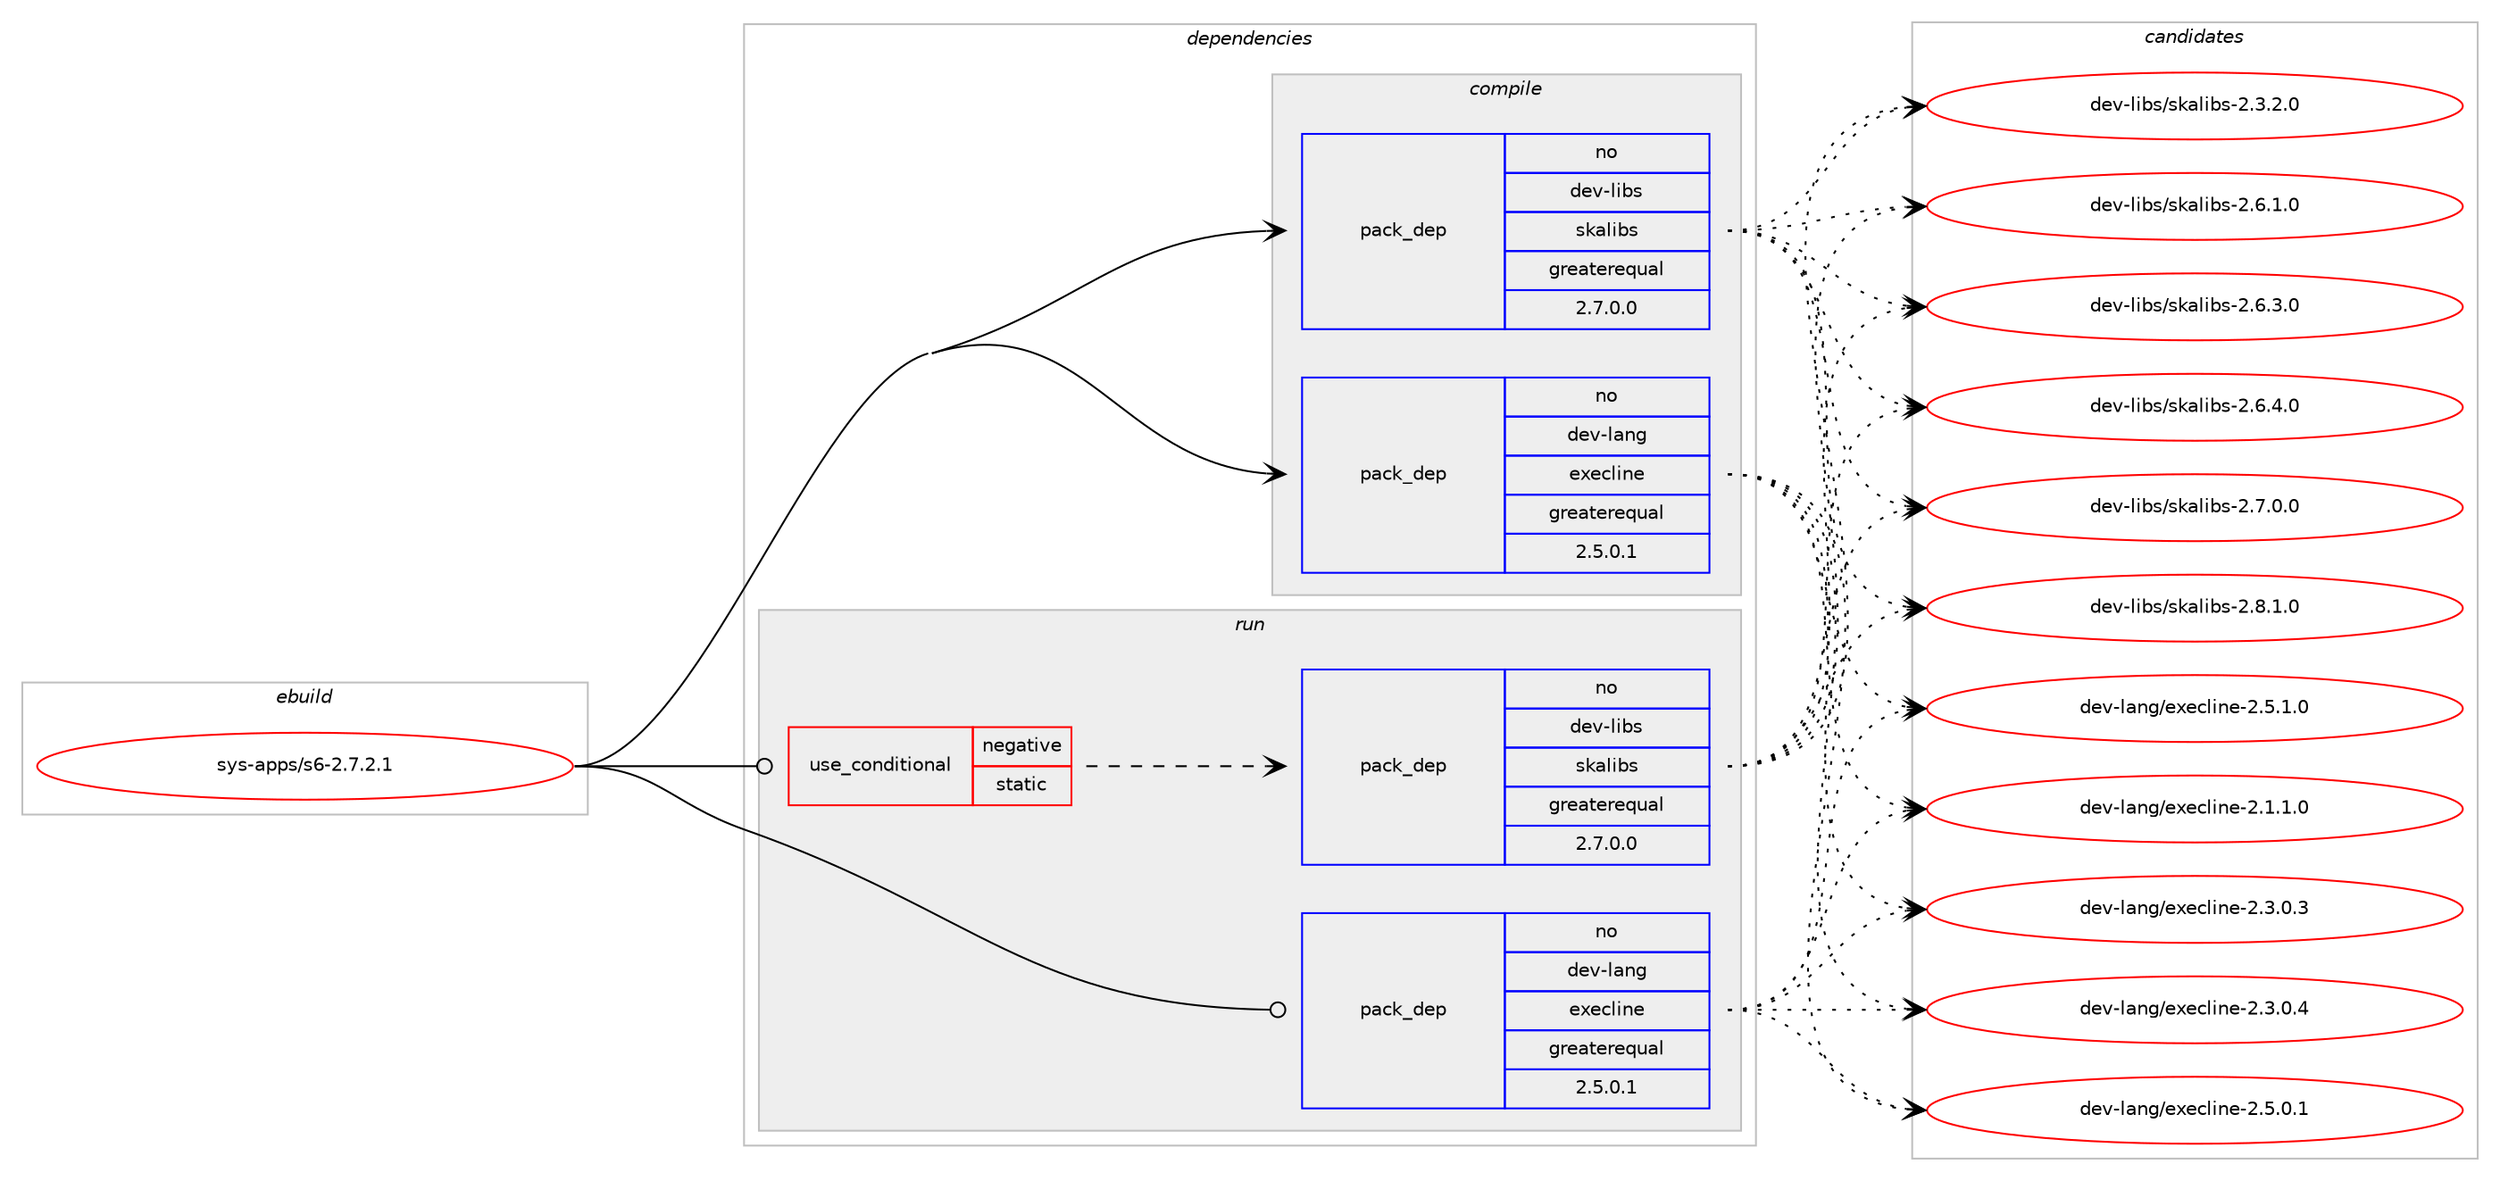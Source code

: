 digraph prolog {

# *************
# Graph options
# *************

newrank=true;
concentrate=true;
compound=true;
graph [rankdir=LR,fontname=Helvetica,fontsize=10,ranksep=1.5];#, ranksep=2.5, nodesep=0.2];
edge  [arrowhead=vee];
node  [fontname=Helvetica,fontsize=10];

# **********
# The ebuild
# **********

subgraph cluster_leftcol {
color=gray;
rank=same;
label=<<i>ebuild</i>>;
id [label="sys-apps/s6-2.7.2.1", color=red, width=4, href="../sys-apps/s6-2.7.2.1.svg"];
}

# ****************
# The dependencies
# ****************

subgraph cluster_midcol {
color=gray;
label=<<i>dependencies</i>>;
subgraph cluster_compile {
fillcolor="#eeeeee";
style=filled;
label=<<i>compile</i>>;
subgraph pack650931 {
dependency877783 [label=<<TABLE BORDER="0" CELLBORDER="1" CELLSPACING="0" CELLPADDING="4" WIDTH="220"><TR><TD ROWSPAN="6" CELLPADDING="30">pack_dep</TD></TR><TR><TD WIDTH="110">no</TD></TR><TR><TD>dev-lang</TD></TR><TR><TD>execline</TD></TR><TR><TD>greaterequal</TD></TR><TR><TD>2.5.0.1</TD></TR></TABLE>>, shape=none, color=blue];
}
id:e -> dependency877783:w [weight=20,style="solid",arrowhead="vee"];
subgraph pack650932 {
dependency877784 [label=<<TABLE BORDER="0" CELLBORDER="1" CELLSPACING="0" CELLPADDING="4" WIDTH="220"><TR><TD ROWSPAN="6" CELLPADDING="30">pack_dep</TD></TR><TR><TD WIDTH="110">no</TD></TR><TR><TD>dev-libs</TD></TR><TR><TD>skalibs</TD></TR><TR><TD>greaterequal</TD></TR><TR><TD>2.7.0.0</TD></TR></TABLE>>, shape=none, color=blue];
}
id:e -> dependency877784:w [weight=20,style="solid",arrowhead="vee"];
}
subgraph cluster_compileandrun {
fillcolor="#eeeeee";
style=filled;
label=<<i>compile and run</i>>;
}
subgraph cluster_run {
fillcolor="#eeeeee";
style=filled;
label=<<i>run</i>>;
subgraph cond211472 {
dependency877785 [label=<<TABLE BORDER="0" CELLBORDER="1" CELLSPACING="0" CELLPADDING="4"><TR><TD ROWSPAN="3" CELLPADDING="10">use_conditional</TD></TR><TR><TD>negative</TD></TR><TR><TD>static</TD></TR></TABLE>>, shape=none, color=red];
subgraph pack650933 {
dependency877786 [label=<<TABLE BORDER="0" CELLBORDER="1" CELLSPACING="0" CELLPADDING="4" WIDTH="220"><TR><TD ROWSPAN="6" CELLPADDING="30">pack_dep</TD></TR><TR><TD WIDTH="110">no</TD></TR><TR><TD>dev-libs</TD></TR><TR><TD>skalibs</TD></TR><TR><TD>greaterequal</TD></TR><TR><TD>2.7.0.0</TD></TR></TABLE>>, shape=none, color=blue];
}
dependency877785:e -> dependency877786:w [weight=20,style="dashed",arrowhead="vee"];
}
id:e -> dependency877785:w [weight=20,style="solid",arrowhead="odot"];
subgraph pack650934 {
dependency877787 [label=<<TABLE BORDER="0" CELLBORDER="1" CELLSPACING="0" CELLPADDING="4" WIDTH="220"><TR><TD ROWSPAN="6" CELLPADDING="30">pack_dep</TD></TR><TR><TD WIDTH="110">no</TD></TR><TR><TD>dev-lang</TD></TR><TR><TD>execline</TD></TR><TR><TD>greaterequal</TD></TR><TR><TD>2.5.0.1</TD></TR></TABLE>>, shape=none, color=blue];
}
id:e -> dependency877787:w [weight=20,style="solid",arrowhead="odot"];
}
}

# **************
# The candidates
# **************

subgraph cluster_choices {
rank=same;
color=gray;
label=<<i>candidates</i>>;

subgraph choice650931 {
color=black;
nodesep=1;
choice100101118451089711010347101120101991081051101014550464946494648 [label="dev-lang/execline-2.1.1.0", color=red, width=4,href="../dev-lang/execline-2.1.1.0.svg"];
choice100101118451089711010347101120101991081051101014550465146484651 [label="dev-lang/execline-2.3.0.3", color=red, width=4,href="../dev-lang/execline-2.3.0.3.svg"];
choice100101118451089711010347101120101991081051101014550465146484652 [label="dev-lang/execline-2.3.0.4", color=red, width=4,href="../dev-lang/execline-2.3.0.4.svg"];
choice100101118451089711010347101120101991081051101014550465346484649 [label="dev-lang/execline-2.5.0.1", color=red, width=4,href="../dev-lang/execline-2.5.0.1.svg"];
choice100101118451089711010347101120101991081051101014550465346494648 [label="dev-lang/execline-2.5.1.0", color=red, width=4,href="../dev-lang/execline-2.5.1.0.svg"];
dependency877783:e -> choice100101118451089711010347101120101991081051101014550464946494648:w [style=dotted,weight="100"];
dependency877783:e -> choice100101118451089711010347101120101991081051101014550465146484651:w [style=dotted,weight="100"];
dependency877783:e -> choice100101118451089711010347101120101991081051101014550465146484652:w [style=dotted,weight="100"];
dependency877783:e -> choice100101118451089711010347101120101991081051101014550465346484649:w [style=dotted,weight="100"];
dependency877783:e -> choice100101118451089711010347101120101991081051101014550465346494648:w [style=dotted,weight="100"];
}
subgraph choice650932 {
color=black;
nodesep=1;
choice10010111845108105981154711510797108105981154550465146504648 [label="dev-libs/skalibs-2.3.2.0", color=red, width=4,href="../dev-libs/skalibs-2.3.2.0.svg"];
choice10010111845108105981154711510797108105981154550465446494648 [label="dev-libs/skalibs-2.6.1.0", color=red, width=4,href="../dev-libs/skalibs-2.6.1.0.svg"];
choice10010111845108105981154711510797108105981154550465446514648 [label="dev-libs/skalibs-2.6.3.0", color=red, width=4,href="../dev-libs/skalibs-2.6.3.0.svg"];
choice10010111845108105981154711510797108105981154550465446524648 [label="dev-libs/skalibs-2.6.4.0", color=red, width=4,href="../dev-libs/skalibs-2.6.4.0.svg"];
choice10010111845108105981154711510797108105981154550465546484648 [label="dev-libs/skalibs-2.7.0.0", color=red, width=4,href="../dev-libs/skalibs-2.7.0.0.svg"];
choice10010111845108105981154711510797108105981154550465646494648 [label="dev-libs/skalibs-2.8.1.0", color=red, width=4,href="../dev-libs/skalibs-2.8.1.0.svg"];
dependency877784:e -> choice10010111845108105981154711510797108105981154550465146504648:w [style=dotted,weight="100"];
dependency877784:e -> choice10010111845108105981154711510797108105981154550465446494648:w [style=dotted,weight="100"];
dependency877784:e -> choice10010111845108105981154711510797108105981154550465446514648:w [style=dotted,weight="100"];
dependency877784:e -> choice10010111845108105981154711510797108105981154550465446524648:w [style=dotted,weight="100"];
dependency877784:e -> choice10010111845108105981154711510797108105981154550465546484648:w [style=dotted,weight="100"];
dependency877784:e -> choice10010111845108105981154711510797108105981154550465646494648:w [style=dotted,weight="100"];
}
subgraph choice650933 {
color=black;
nodesep=1;
choice10010111845108105981154711510797108105981154550465146504648 [label="dev-libs/skalibs-2.3.2.0", color=red, width=4,href="../dev-libs/skalibs-2.3.2.0.svg"];
choice10010111845108105981154711510797108105981154550465446494648 [label="dev-libs/skalibs-2.6.1.0", color=red, width=4,href="../dev-libs/skalibs-2.6.1.0.svg"];
choice10010111845108105981154711510797108105981154550465446514648 [label="dev-libs/skalibs-2.6.3.0", color=red, width=4,href="../dev-libs/skalibs-2.6.3.0.svg"];
choice10010111845108105981154711510797108105981154550465446524648 [label="dev-libs/skalibs-2.6.4.0", color=red, width=4,href="../dev-libs/skalibs-2.6.4.0.svg"];
choice10010111845108105981154711510797108105981154550465546484648 [label="dev-libs/skalibs-2.7.0.0", color=red, width=4,href="../dev-libs/skalibs-2.7.0.0.svg"];
choice10010111845108105981154711510797108105981154550465646494648 [label="dev-libs/skalibs-2.8.1.0", color=red, width=4,href="../dev-libs/skalibs-2.8.1.0.svg"];
dependency877786:e -> choice10010111845108105981154711510797108105981154550465146504648:w [style=dotted,weight="100"];
dependency877786:e -> choice10010111845108105981154711510797108105981154550465446494648:w [style=dotted,weight="100"];
dependency877786:e -> choice10010111845108105981154711510797108105981154550465446514648:w [style=dotted,weight="100"];
dependency877786:e -> choice10010111845108105981154711510797108105981154550465446524648:w [style=dotted,weight="100"];
dependency877786:e -> choice10010111845108105981154711510797108105981154550465546484648:w [style=dotted,weight="100"];
dependency877786:e -> choice10010111845108105981154711510797108105981154550465646494648:w [style=dotted,weight="100"];
}
subgraph choice650934 {
color=black;
nodesep=1;
choice100101118451089711010347101120101991081051101014550464946494648 [label="dev-lang/execline-2.1.1.0", color=red, width=4,href="../dev-lang/execline-2.1.1.0.svg"];
choice100101118451089711010347101120101991081051101014550465146484651 [label="dev-lang/execline-2.3.0.3", color=red, width=4,href="../dev-lang/execline-2.3.0.3.svg"];
choice100101118451089711010347101120101991081051101014550465146484652 [label="dev-lang/execline-2.3.0.4", color=red, width=4,href="../dev-lang/execline-2.3.0.4.svg"];
choice100101118451089711010347101120101991081051101014550465346484649 [label="dev-lang/execline-2.5.0.1", color=red, width=4,href="../dev-lang/execline-2.5.0.1.svg"];
choice100101118451089711010347101120101991081051101014550465346494648 [label="dev-lang/execline-2.5.1.0", color=red, width=4,href="../dev-lang/execline-2.5.1.0.svg"];
dependency877787:e -> choice100101118451089711010347101120101991081051101014550464946494648:w [style=dotted,weight="100"];
dependency877787:e -> choice100101118451089711010347101120101991081051101014550465146484651:w [style=dotted,weight="100"];
dependency877787:e -> choice100101118451089711010347101120101991081051101014550465146484652:w [style=dotted,weight="100"];
dependency877787:e -> choice100101118451089711010347101120101991081051101014550465346484649:w [style=dotted,weight="100"];
dependency877787:e -> choice100101118451089711010347101120101991081051101014550465346494648:w [style=dotted,weight="100"];
}
}

}
